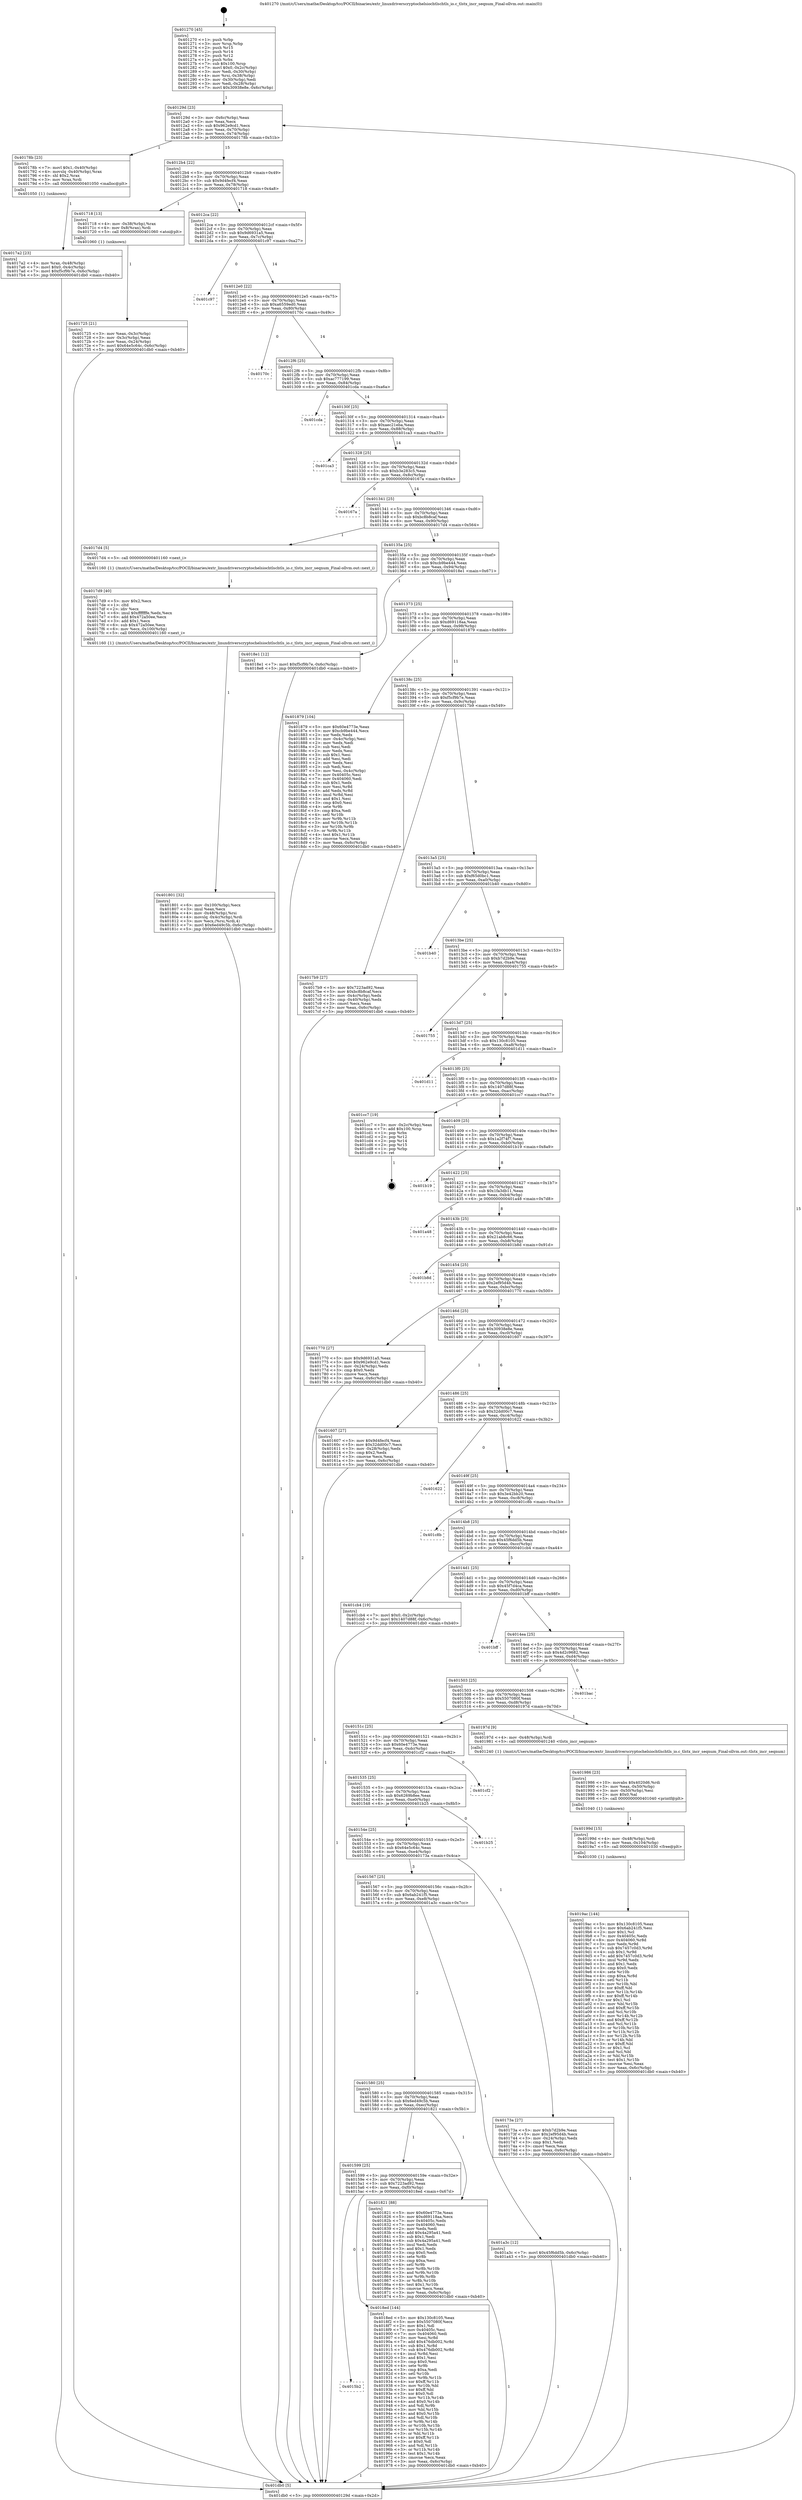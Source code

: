 digraph "0x401270" {
  label = "0x401270 (/mnt/c/Users/mathe/Desktop/tcc/POCII/binaries/extr_linuxdriverscryptochelsiochtlschtls_io.c_tlstx_incr_seqnum_Final-ollvm.out::main(0))"
  labelloc = "t"
  node[shape=record]

  Entry [label="",width=0.3,height=0.3,shape=circle,fillcolor=black,style=filled]
  "0x40129d" [label="{
     0x40129d [23]\l
     | [instrs]\l
     &nbsp;&nbsp;0x40129d \<+3\>: mov -0x6c(%rbp),%eax\l
     &nbsp;&nbsp;0x4012a0 \<+2\>: mov %eax,%ecx\l
     &nbsp;&nbsp;0x4012a2 \<+6\>: sub $0x962e9cd1,%ecx\l
     &nbsp;&nbsp;0x4012a8 \<+3\>: mov %eax,-0x70(%rbp)\l
     &nbsp;&nbsp;0x4012ab \<+3\>: mov %ecx,-0x74(%rbp)\l
     &nbsp;&nbsp;0x4012ae \<+6\>: je 000000000040178b \<main+0x51b\>\l
  }"]
  "0x40178b" [label="{
     0x40178b [23]\l
     | [instrs]\l
     &nbsp;&nbsp;0x40178b \<+7\>: movl $0x1,-0x40(%rbp)\l
     &nbsp;&nbsp;0x401792 \<+4\>: movslq -0x40(%rbp),%rax\l
     &nbsp;&nbsp;0x401796 \<+4\>: shl $0x2,%rax\l
     &nbsp;&nbsp;0x40179a \<+3\>: mov %rax,%rdi\l
     &nbsp;&nbsp;0x40179d \<+5\>: call 0000000000401050 \<malloc@plt\>\l
     | [calls]\l
     &nbsp;&nbsp;0x401050 \{1\} (unknown)\l
  }"]
  "0x4012b4" [label="{
     0x4012b4 [22]\l
     | [instrs]\l
     &nbsp;&nbsp;0x4012b4 \<+5\>: jmp 00000000004012b9 \<main+0x49\>\l
     &nbsp;&nbsp;0x4012b9 \<+3\>: mov -0x70(%rbp),%eax\l
     &nbsp;&nbsp;0x4012bc \<+5\>: sub $0x9d4fecf4,%eax\l
     &nbsp;&nbsp;0x4012c1 \<+3\>: mov %eax,-0x78(%rbp)\l
     &nbsp;&nbsp;0x4012c4 \<+6\>: je 0000000000401718 \<main+0x4a8\>\l
  }"]
  Exit [label="",width=0.3,height=0.3,shape=circle,fillcolor=black,style=filled,peripheries=2]
  "0x401718" [label="{
     0x401718 [13]\l
     | [instrs]\l
     &nbsp;&nbsp;0x401718 \<+4\>: mov -0x38(%rbp),%rax\l
     &nbsp;&nbsp;0x40171c \<+4\>: mov 0x8(%rax),%rdi\l
     &nbsp;&nbsp;0x401720 \<+5\>: call 0000000000401060 \<atoi@plt\>\l
     | [calls]\l
     &nbsp;&nbsp;0x401060 \{1\} (unknown)\l
  }"]
  "0x4012ca" [label="{
     0x4012ca [22]\l
     | [instrs]\l
     &nbsp;&nbsp;0x4012ca \<+5\>: jmp 00000000004012cf \<main+0x5f\>\l
     &nbsp;&nbsp;0x4012cf \<+3\>: mov -0x70(%rbp),%eax\l
     &nbsp;&nbsp;0x4012d2 \<+5\>: sub $0x9d6931a5,%eax\l
     &nbsp;&nbsp;0x4012d7 \<+3\>: mov %eax,-0x7c(%rbp)\l
     &nbsp;&nbsp;0x4012da \<+6\>: je 0000000000401c97 \<main+0xa27\>\l
  }"]
  "0x4019ac" [label="{
     0x4019ac [144]\l
     | [instrs]\l
     &nbsp;&nbsp;0x4019ac \<+5\>: mov $0x130c8105,%eax\l
     &nbsp;&nbsp;0x4019b1 \<+5\>: mov $0x6ab241f5,%esi\l
     &nbsp;&nbsp;0x4019b6 \<+2\>: mov $0x1,%cl\l
     &nbsp;&nbsp;0x4019b8 \<+7\>: mov 0x40405c,%edx\l
     &nbsp;&nbsp;0x4019bf \<+8\>: mov 0x404060,%r8d\l
     &nbsp;&nbsp;0x4019c7 \<+3\>: mov %edx,%r9d\l
     &nbsp;&nbsp;0x4019ca \<+7\>: sub $0x7457c0d3,%r9d\l
     &nbsp;&nbsp;0x4019d1 \<+4\>: sub $0x1,%r9d\l
     &nbsp;&nbsp;0x4019d5 \<+7\>: add $0x7457c0d3,%r9d\l
     &nbsp;&nbsp;0x4019dc \<+4\>: imul %r9d,%edx\l
     &nbsp;&nbsp;0x4019e0 \<+3\>: and $0x1,%edx\l
     &nbsp;&nbsp;0x4019e3 \<+3\>: cmp $0x0,%edx\l
     &nbsp;&nbsp;0x4019e6 \<+4\>: sete %r10b\l
     &nbsp;&nbsp;0x4019ea \<+4\>: cmp $0xa,%r8d\l
     &nbsp;&nbsp;0x4019ee \<+4\>: setl %r11b\l
     &nbsp;&nbsp;0x4019f2 \<+3\>: mov %r10b,%bl\l
     &nbsp;&nbsp;0x4019f5 \<+3\>: xor $0xff,%bl\l
     &nbsp;&nbsp;0x4019f8 \<+3\>: mov %r11b,%r14b\l
     &nbsp;&nbsp;0x4019fb \<+4\>: xor $0xff,%r14b\l
     &nbsp;&nbsp;0x4019ff \<+3\>: xor $0x1,%cl\l
     &nbsp;&nbsp;0x401a02 \<+3\>: mov %bl,%r15b\l
     &nbsp;&nbsp;0x401a05 \<+4\>: and $0xff,%r15b\l
     &nbsp;&nbsp;0x401a09 \<+3\>: and %cl,%r10b\l
     &nbsp;&nbsp;0x401a0c \<+3\>: mov %r14b,%r12b\l
     &nbsp;&nbsp;0x401a0f \<+4\>: and $0xff,%r12b\l
     &nbsp;&nbsp;0x401a13 \<+3\>: and %cl,%r11b\l
     &nbsp;&nbsp;0x401a16 \<+3\>: or %r10b,%r15b\l
     &nbsp;&nbsp;0x401a19 \<+3\>: or %r11b,%r12b\l
     &nbsp;&nbsp;0x401a1c \<+3\>: xor %r12b,%r15b\l
     &nbsp;&nbsp;0x401a1f \<+3\>: or %r14b,%bl\l
     &nbsp;&nbsp;0x401a22 \<+3\>: xor $0xff,%bl\l
     &nbsp;&nbsp;0x401a25 \<+3\>: or $0x1,%cl\l
     &nbsp;&nbsp;0x401a28 \<+2\>: and %cl,%bl\l
     &nbsp;&nbsp;0x401a2a \<+3\>: or %bl,%r15b\l
     &nbsp;&nbsp;0x401a2d \<+4\>: test $0x1,%r15b\l
     &nbsp;&nbsp;0x401a31 \<+3\>: cmovne %esi,%eax\l
     &nbsp;&nbsp;0x401a34 \<+3\>: mov %eax,-0x6c(%rbp)\l
     &nbsp;&nbsp;0x401a37 \<+5\>: jmp 0000000000401db0 \<main+0xb40\>\l
  }"]
  "0x401c97" [label="{
     0x401c97\l
  }", style=dashed]
  "0x4012e0" [label="{
     0x4012e0 [22]\l
     | [instrs]\l
     &nbsp;&nbsp;0x4012e0 \<+5\>: jmp 00000000004012e5 \<main+0x75\>\l
     &nbsp;&nbsp;0x4012e5 \<+3\>: mov -0x70(%rbp),%eax\l
     &nbsp;&nbsp;0x4012e8 \<+5\>: sub $0xa6559ed0,%eax\l
     &nbsp;&nbsp;0x4012ed \<+3\>: mov %eax,-0x80(%rbp)\l
     &nbsp;&nbsp;0x4012f0 \<+6\>: je 000000000040170c \<main+0x49c\>\l
  }"]
  "0x40199d" [label="{
     0x40199d [15]\l
     | [instrs]\l
     &nbsp;&nbsp;0x40199d \<+4\>: mov -0x48(%rbp),%rdi\l
     &nbsp;&nbsp;0x4019a1 \<+6\>: mov %eax,-0x104(%rbp)\l
     &nbsp;&nbsp;0x4019a7 \<+5\>: call 0000000000401030 \<free@plt\>\l
     | [calls]\l
     &nbsp;&nbsp;0x401030 \{1\} (unknown)\l
  }"]
  "0x40170c" [label="{
     0x40170c\l
  }", style=dashed]
  "0x4012f6" [label="{
     0x4012f6 [25]\l
     | [instrs]\l
     &nbsp;&nbsp;0x4012f6 \<+5\>: jmp 00000000004012fb \<main+0x8b\>\l
     &nbsp;&nbsp;0x4012fb \<+3\>: mov -0x70(%rbp),%eax\l
     &nbsp;&nbsp;0x4012fe \<+5\>: sub $0xac777199,%eax\l
     &nbsp;&nbsp;0x401303 \<+6\>: mov %eax,-0x84(%rbp)\l
     &nbsp;&nbsp;0x401309 \<+6\>: je 0000000000401cda \<main+0xa6a\>\l
  }"]
  "0x401986" [label="{
     0x401986 [23]\l
     | [instrs]\l
     &nbsp;&nbsp;0x401986 \<+10\>: movabs $0x4020d6,%rdi\l
     &nbsp;&nbsp;0x401990 \<+3\>: mov %eax,-0x50(%rbp)\l
     &nbsp;&nbsp;0x401993 \<+3\>: mov -0x50(%rbp),%esi\l
     &nbsp;&nbsp;0x401996 \<+2\>: mov $0x0,%al\l
     &nbsp;&nbsp;0x401998 \<+5\>: call 0000000000401040 \<printf@plt\>\l
     | [calls]\l
     &nbsp;&nbsp;0x401040 \{1\} (unknown)\l
  }"]
  "0x401cda" [label="{
     0x401cda\l
  }", style=dashed]
  "0x40130f" [label="{
     0x40130f [25]\l
     | [instrs]\l
     &nbsp;&nbsp;0x40130f \<+5\>: jmp 0000000000401314 \<main+0xa4\>\l
     &nbsp;&nbsp;0x401314 \<+3\>: mov -0x70(%rbp),%eax\l
     &nbsp;&nbsp;0x401317 \<+5\>: sub $0xaec21eba,%eax\l
     &nbsp;&nbsp;0x40131c \<+6\>: mov %eax,-0x88(%rbp)\l
     &nbsp;&nbsp;0x401322 \<+6\>: je 0000000000401ca3 \<main+0xa33\>\l
  }"]
  "0x4015b2" [label="{
     0x4015b2\l
  }", style=dashed]
  "0x401ca3" [label="{
     0x401ca3\l
  }", style=dashed]
  "0x401328" [label="{
     0x401328 [25]\l
     | [instrs]\l
     &nbsp;&nbsp;0x401328 \<+5\>: jmp 000000000040132d \<main+0xbd\>\l
     &nbsp;&nbsp;0x40132d \<+3\>: mov -0x70(%rbp),%eax\l
     &nbsp;&nbsp;0x401330 \<+5\>: sub $0xb3e283c5,%eax\l
     &nbsp;&nbsp;0x401335 \<+6\>: mov %eax,-0x8c(%rbp)\l
     &nbsp;&nbsp;0x40133b \<+6\>: je 000000000040167a \<main+0x40a\>\l
  }"]
  "0x4018ed" [label="{
     0x4018ed [144]\l
     | [instrs]\l
     &nbsp;&nbsp;0x4018ed \<+5\>: mov $0x130c8105,%eax\l
     &nbsp;&nbsp;0x4018f2 \<+5\>: mov $0x5507080f,%ecx\l
     &nbsp;&nbsp;0x4018f7 \<+2\>: mov $0x1,%dl\l
     &nbsp;&nbsp;0x4018f9 \<+7\>: mov 0x40405c,%esi\l
     &nbsp;&nbsp;0x401900 \<+7\>: mov 0x404060,%edi\l
     &nbsp;&nbsp;0x401907 \<+3\>: mov %esi,%r8d\l
     &nbsp;&nbsp;0x40190a \<+7\>: add $0x476db002,%r8d\l
     &nbsp;&nbsp;0x401911 \<+4\>: sub $0x1,%r8d\l
     &nbsp;&nbsp;0x401915 \<+7\>: sub $0x476db002,%r8d\l
     &nbsp;&nbsp;0x40191c \<+4\>: imul %r8d,%esi\l
     &nbsp;&nbsp;0x401920 \<+3\>: and $0x1,%esi\l
     &nbsp;&nbsp;0x401923 \<+3\>: cmp $0x0,%esi\l
     &nbsp;&nbsp;0x401926 \<+4\>: sete %r9b\l
     &nbsp;&nbsp;0x40192a \<+3\>: cmp $0xa,%edi\l
     &nbsp;&nbsp;0x40192d \<+4\>: setl %r10b\l
     &nbsp;&nbsp;0x401931 \<+3\>: mov %r9b,%r11b\l
     &nbsp;&nbsp;0x401934 \<+4\>: xor $0xff,%r11b\l
     &nbsp;&nbsp;0x401938 \<+3\>: mov %r10b,%bl\l
     &nbsp;&nbsp;0x40193b \<+3\>: xor $0xff,%bl\l
     &nbsp;&nbsp;0x40193e \<+3\>: xor $0x0,%dl\l
     &nbsp;&nbsp;0x401941 \<+3\>: mov %r11b,%r14b\l
     &nbsp;&nbsp;0x401944 \<+4\>: and $0x0,%r14b\l
     &nbsp;&nbsp;0x401948 \<+3\>: and %dl,%r9b\l
     &nbsp;&nbsp;0x40194b \<+3\>: mov %bl,%r15b\l
     &nbsp;&nbsp;0x40194e \<+4\>: and $0x0,%r15b\l
     &nbsp;&nbsp;0x401952 \<+3\>: and %dl,%r10b\l
     &nbsp;&nbsp;0x401955 \<+3\>: or %r9b,%r14b\l
     &nbsp;&nbsp;0x401958 \<+3\>: or %r10b,%r15b\l
     &nbsp;&nbsp;0x40195b \<+3\>: xor %r15b,%r14b\l
     &nbsp;&nbsp;0x40195e \<+3\>: or %bl,%r11b\l
     &nbsp;&nbsp;0x401961 \<+4\>: xor $0xff,%r11b\l
     &nbsp;&nbsp;0x401965 \<+3\>: or $0x0,%dl\l
     &nbsp;&nbsp;0x401968 \<+3\>: and %dl,%r11b\l
     &nbsp;&nbsp;0x40196b \<+3\>: or %r11b,%r14b\l
     &nbsp;&nbsp;0x40196e \<+4\>: test $0x1,%r14b\l
     &nbsp;&nbsp;0x401972 \<+3\>: cmovne %ecx,%eax\l
     &nbsp;&nbsp;0x401975 \<+3\>: mov %eax,-0x6c(%rbp)\l
     &nbsp;&nbsp;0x401978 \<+5\>: jmp 0000000000401db0 \<main+0xb40\>\l
  }"]
  "0x40167a" [label="{
     0x40167a\l
  }", style=dashed]
  "0x401341" [label="{
     0x401341 [25]\l
     | [instrs]\l
     &nbsp;&nbsp;0x401341 \<+5\>: jmp 0000000000401346 \<main+0xd6\>\l
     &nbsp;&nbsp;0x401346 \<+3\>: mov -0x70(%rbp),%eax\l
     &nbsp;&nbsp;0x401349 \<+5\>: sub $0xbc8b8caf,%eax\l
     &nbsp;&nbsp;0x40134e \<+6\>: mov %eax,-0x90(%rbp)\l
     &nbsp;&nbsp;0x401354 \<+6\>: je 00000000004017d4 \<main+0x564\>\l
  }"]
  "0x401599" [label="{
     0x401599 [25]\l
     | [instrs]\l
     &nbsp;&nbsp;0x401599 \<+5\>: jmp 000000000040159e \<main+0x32e\>\l
     &nbsp;&nbsp;0x40159e \<+3\>: mov -0x70(%rbp),%eax\l
     &nbsp;&nbsp;0x4015a1 \<+5\>: sub $0x7223ad92,%eax\l
     &nbsp;&nbsp;0x4015a6 \<+6\>: mov %eax,-0xf0(%rbp)\l
     &nbsp;&nbsp;0x4015ac \<+6\>: je 00000000004018ed \<main+0x67d\>\l
  }"]
  "0x4017d4" [label="{
     0x4017d4 [5]\l
     | [instrs]\l
     &nbsp;&nbsp;0x4017d4 \<+5\>: call 0000000000401160 \<next_i\>\l
     | [calls]\l
     &nbsp;&nbsp;0x401160 \{1\} (/mnt/c/Users/mathe/Desktop/tcc/POCII/binaries/extr_linuxdriverscryptochelsiochtlschtls_io.c_tlstx_incr_seqnum_Final-ollvm.out::next_i)\l
  }"]
  "0x40135a" [label="{
     0x40135a [25]\l
     | [instrs]\l
     &nbsp;&nbsp;0x40135a \<+5\>: jmp 000000000040135f \<main+0xef\>\l
     &nbsp;&nbsp;0x40135f \<+3\>: mov -0x70(%rbp),%eax\l
     &nbsp;&nbsp;0x401362 \<+5\>: sub $0xcb9be444,%eax\l
     &nbsp;&nbsp;0x401367 \<+6\>: mov %eax,-0x94(%rbp)\l
     &nbsp;&nbsp;0x40136d \<+6\>: je 00000000004018e1 \<main+0x671\>\l
  }"]
  "0x401821" [label="{
     0x401821 [88]\l
     | [instrs]\l
     &nbsp;&nbsp;0x401821 \<+5\>: mov $0x60e4773e,%eax\l
     &nbsp;&nbsp;0x401826 \<+5\>: mov $0xd69118aa,%ecx\l
     &nbsp;&nbsp;0x40182b \<+7\>: mov 0x40405c,%edx\l
     &nbsp;&nbsp;0x401832 \<+7\>: mov 0x404060,%esi\l
     &nbsp;&nbsp;0x401839 \<+2\>: mov %edx,%edi\l
     &nbsp;&nbsp;0x40183b \<+6\>: add $0x4a295a41,%edi\l
     &nbsp;&nbsp;0x401841 \<+3\>: sub $0x1,%edi\l
     &nbsp;&nbsp;0x401844 \<+6\>: sub $0x4a295a41,%edi\l
     &nbsp;&nbsp;0x40184a \<+3\>: imul %edi,%edx\l
     &nbsp;&nbsp;0x40184d \<+3\>: and $0x1,%edx\l
     &nbsp;&nbsp;0x401850 \<+3\>: cmp $0x0,%edx\l
     &nbsp;&nbsp;0x401853 \<+4\>: sete %r8b\l
     &nbsp;&nbsp;0x401857 \<+3\>: cmp $0xa,%esi\l
     &nbsp;&nbsp;0x40185a \<+4\>: setl %r9b\l
     &nbsp;&nbsp;0x40185e \<+3\>: mov %r8b,%r10b\l
     &nbsp;&nbsp;0x401861 \<+3\>: and %r9b,%r10b\l
     &nbsp;&nbsp;0x401864 \<+3\>: xor %r9b,%r8b\l
     &nbsp;&nbsp;0x401867 \<+3\>: or %r8b,%r10b\l
     &nbsp;&nbsp;0x40186a \<+4\>: test $0x1,%r10b\l
     &nbsp;&nbsp;0x40186e \<+3\>: cmovne %ecx,%eax\l
     &nbsp;&nbsp;0x401871 \<+3\>: mov %eax,-0x6c(%rbp)\l
     &nbsp;&nbsp;0x401874 \<+5\>: jmp 0000000000401db0 \<main+0xb40\>\l
  }"]
  "0x4018e1" [label="{
     0x4018e1 [12]\l
     | [instrs]\l
     &nbsp;&nbsp;0x4018e1 \<+7\>: movl $0xf5cf9b7e,-0x6c(%rbp)\l
     &nbsp;&nbsp;0x4018e8 \<+5\>: jmp 0000000000401db0 \<main+0xb40\>\l
  }"]
  "0x401373" [label="{
     0x401373 [25]\l
     | [instrs]\l
     &nbsp;&nbsp;0x401373 \<+5\>: jmp 0000000000401378 \<main+0x108\>\l
     &nbsp;&nbsp;0x401378 \<+3\>: mov -0x70(%rbp),%eax\l
     &nbsp;&nbsp;0x40137b \<+5\>: sub $0xd69118aa,%eax\l
     &nbsp;&nbsp;0x401380 \<+6\>: mov %eax,-0x98(%rbp)\l
     &nbsp;&nbsp;0x401386 \<+6\>: je 0000000000401879 \<main+0x609\>\l
  }"]
  "0x401580" [label="{
     0x401580 [25]\l
     | [instrs]\l
     &nbsp;&nbsp;0x401580 \<+5\>: jmp 0000000000401585 \<main+0x315\>\l
     &nbsp;&nbsp;0x401585 \<+3\>: mov -0x70(%rbp),%eax\l
     &nbsp;&nbsp;0x401588 \<+5\>: sub $0x6ed49c5b,%eax\l
     &nbsp;&nbsp;0x40158d \<+6\>: mov %eax,-0xec(%rbp)\l
     &nbsp;&nbsp;0x401593 \<+6\>: je 0000000000401821 \<main+0x5b1\>\l
  }"]
  "0x401879" [label="{
     0x401879 [104]\l
     | [instrs]\l
     &nbsp;&nbsp;0x401879 \<+5\>: mov $0x60e4773e,%eax\l
     &nbsp;&nbsp;0x40187e \<+5\>: mov $0xcb9be444,%ecx\l
     &nbsp;&nbsp;0x401883 \<+2\>: xor %edx,%edx\l
     &nbsp;&nbsp;0x401885 \<+3\>: mov -0x4c(%rbp),%esi\l
     &nbsp;&nbsp;0x401888 \<+2\>: mov %edx,%edi\l
     &nbsp;&nbsp;0x40188a \<+2\>: sub %esi,%edi\l
     &nbsp;&nbsp;0x40188c \<+2\>: mov %edx,%esi\l
     &nbsp;&nbsp;0x40188e \<+3\>: sub $0x1,%esi\l
     &nbsp;&nbsp;0x401891 \<+2\>: add %esi,%edi\l
     &nbsp;&nbsp;0x401893 \<+2\>: mov %edx,%esi\l
     &nbsp;&nbsp;0x401895 \<+2\>: sub %edi,%esi\l
     &nbsp;&nbsp;0x401897 \<+3\>: mov %esi,-0x4c(%rbp)\l
     &nbsp;&nbsp;0x40189a \<+7\>: mov 0x40405c,%esi\l
     &nbsp;&nbsp;0x4018a1 \<+7\>: mov 0x404060,%edi\l
     &nbsp;&nbsp;0x4018a8 \<+3\>: sub $0x1,%edx\l
     &nbsp;&nbsp;0x4018ab \<+3\>: mov %esi,%r8d\l
     &nbsp;&nbsp;0x4018ae \<+3\>: add %edx,%r8d\l
     &nbsp;&nbsp;0x4018b1 \<+4\>: imul %r8d,%esi\l
     &nbsp;&nbsp;0x4018b5 \<+3\>: and $0x1,%esi\l
     &nbsp;&nbsp;0x4018b8 \<+3\>: cmp $0x0,%esi\l
     &nbsp;&nbsp;0x4018bb \<+4\>: sete %r9b\l
     &nbsp;&nbsp;0x4018bf \<+3\>: cmp $0xa,%edi\l
     &nbsp;&nbsp;0x4018c2 \<+4\>: setl %r10b\l
     &nbsp;&nbsp;0x4018c6 \<+3\>: mov %r9b,%r11b\l
     &nbsp;&nbsp;0x4018c9 \<+3\>: and %r10b,%r11b\l
     &nbsp;&nbsp;0x4018cc \<+3\>: xor %r10b,%r9b\l
     &nbsp;&nbsp;0x4018cf \<+3\>: or %r9b,%r11b\l
     &nbsp;&nbsp;0x4018d2 \<+4\>: test $0x1,%r11b\l
     &nbsp;&nbsp;0x4018d6 \<+3\>: cmovne %ecx,%eax\l
     &nbsp;&nbsp;0x4018d9 \<+3\>: mov %eax,-0x6c(%rbp)\l
     &nbsp;&nbsp;0x4018dc \<+5\>: jmp 0000000000401db0 \<main+0xb40\>\l
  }"]
  "0x40138c" [label="{
     0x40138c [25]\l
     | [instrs]\l
     &nbsp;&nbsp;0x40138c \<+5\>: jmp 0000000000401391 \<main+0x121\>\l
     &nbsp;&nbsp;0x401391 \<+3\>: mov -0x70(%rbp),%eax\l
     &nbsp;&nbsp;0x401394 \<+5\>: sub $0xf5cf9b7e,%eax\l
     &nbsp;&nbsp;0x401399 \<+6\>: mov %eax,-0x9c(%rbp)\l
     &nbsp;&nbsp;0x40139f \<+6\>: je 00000000004017b9 \<main+0x549\>\l
  }"]
  "0x401a3c" [label="{
     0x401a3c [12]\l
     | [instrs]\l
     &nbsp;&nbsp;0x401a3c \<+7\>: movl $0x45f6dd5b,-0x6c(%rbp)\l
     &nbsp;&nbsp;0x401a43 \<+5\>: jmp 0000000000401db0 \<main+0xb40\>\l
  }"]
  "0x4017b9" [label="{
     0x4017b9 [27]\l
     | [instrs]\l
     &nbsp;&nbsp;0x4017b9 \<+5\>: mov $0x7223ad92,%eax\l
     &nbsp;&nbsp;0x4017be \<+5\>: mov $0xbc8b8caf,%ecx\l
     &nbsp;&nbsp;0x4017c3 \<+3\>: mov -0x4c(%rbp),%edx\l
     &nbsp;&nbsp;0x4017c6 \<+3\>: cmp -0x40(%rbp),%edx\l
     &nbsp;&nbsp;0x4017c9 \<+3\>: cmovl %ecx,%eax\l
     &nbsp;&nbsp;0x4017cc \<+3\>: mov %eax,-0x6c(%rbp)\l
     &nbsp;&nbsp;0x4017cf \<+5\>: jmp 0000000000401db0 \<main+0xb40\>\l
  }"]
  "0x4013a5" [label="{
     0x4013a5 [25]\l
     | [instrs]\l
     &nbsp;&nbsp;0x4013a5 \<+5\>: jmp 00000000004013aa \<main+0x13a\>\l
     &nbsp;&nbsp;0x4013aa \<+3\>: mov -0x70(%rbp),%eax\l
     &nbsp;&nbsp;0x4013ad \<+5\>: sub $0xf65d0bc1,%eax\l
     &nbsp;&nbsp;0x4013b2 \<+6\>: mov %eax,-0xa0(%rbp)\l
     &nbsp;&nbsp;0x4013b8 \<+6\>: je 0000000000401b40 \<main+0x8d0\>\l
  }"]
  "0x401801" [label="{
     0x401801 [32]\l
     | [instrs]\l
     &nbsp;&nbsp;0x401801 \<+6\>: mov -0x100(%rbp),%ecx\l
     &nbsp;&nbsp;0x401807 \<+3\>: imul %eax,%ecx\l
     &nbsp;&nbsp;0x40180a \<+4\>: mov -0x48(%rbp),%rsi\l
     &nbsp;&nbsp;0x40180e \<+4\>: movslq -0x4c(%rbp),%rdi\l
     &nbsp;&nbsp;0x401812 \<+3\>: mov %ecx,(%rsi,%rdi,4)\l
     &nbsp;&nbsp;0x401815 \<+7\>: movl $0x6ed49c5b,-0x6c(%rbp)\l
     &nbsp;&nbsp;0x40181c \<+5\>: jmp 0000000000401db0 \<main+0xb40\>\l
  }"]
  "0x401b40" [label="{
     0x401b40\l
  }", style=dashed]
  "0x4013be" [label="{
     0x4013be [25]\l
     | [instrs]\l
     &nbsp;&nbsp;0x4013be \<+5\>: jmp 00000000004013c3 \<main+0x153\>\l
     &nbsp;&nbsp;0x4013c3 \<+3\>: mov -0x70(%rbp),%eax\l
     &nbsp;&nbsp;0x4013c6 \<+5\>: sub $0xb7d2b9e,%eax\l
     &nbsp;&nbsp;0x4013cb \<+6\>: mov %eax,-0xa4(%rbp)\l
     &nbsp;&nbsp;0x4013d1 \<+6\>: je 0000000000401755 \<main+0x4e5\>\l
  }"]
  "0x4017d9" [label="{
     0x4017d9 [40]\l
     | [instrs]\l
     &nbsp;&nbsp;0x4017d9 \<+5\>: mov $0x2,%ecx\l
     &nbsp;&nbsp;0x4017de \<+1\>: cltd\l
     &nbsp;&nbsp;0x4017df \<+2\>: idiv %ecx\l
     &nbsp;&nbsp;0x4017e1 \<+6\>: imul $0xfffffffe,%edx,%ecx\l
     &nbsp;&nbsp;0x4017e7 \<+6\>: add $0x472a50ee,%ecx\l
     &nbsp;&nbsp;0x4017ed \<+3\>: add $0x1,%ecx\l
     &nbsp;&nbsp;0x4017f0 \<+6\>: sub $0x472a50ee,%ecx\l
     &nbsp;&nbsp;0x4017f6 \<+6\>: mov %ecx,-0x100(%rbp)\l
     &nbsp;&nbsp;0x4017fc \<+5\>: call 0000000000401160 \<next_i\>\l
     | [calls]\l
     &nbsp;&nbsp;0x401160 \{1\} (/mnt/c/Users/mathe/Desktop/tcc/POCII/binaries/extr_linuxdriverscryptochelsiochtlschtls_io.c_tlstx_incr_seqnum_Final-ollvm.out::next_i)\l
  }"]
  "0x401755" [label="{
     0x401755\l
  }", style=dashed]
  "0x4013d7" [label="{
     0x4013d7 [25]\l
     | [instrs]\l
     &nbsp;&nbsp;0x4013d7 \<+5\>: jmp 00000000004013dc \<main+0x16c\>\l
     &nbsp;&nbsp;0x4013dc \<+3\>: mov -0x70(%rbp),%eax\l
     &nbsp;&nbsp;0x4013df \<+5\>: sub $0x130c8105,%eax\l
     &nbsp;&nbsp;0x4013e4 \<+6\>: mov %eax,-0xa8(%rbp)\l
     &nbsp;&nbsp;0x4013ea \<+6\>: je 0000000000401d11 \<main+0xaa1\>\l
  }"]
  "0x4017a2" [label="{
     0x4017a2 [23]\l
     | [instrs]\l
     &nbsp;&nbsp;0x4017a2 \<+4\>: mov %rax,-0x48(%rbp)\l
     &nbsp;&nbsp;0x4017a6 \<+7\>: movl $0x0,-0x4c(%rbp)\l
     &nbsp;&nbsp;0x4017ad \<+7\>: movl $0xf5cf9b7e,-0x6c(%rbp)\l
     &nbsp;&nbsp;0x4017b4 \<+5\>: jmp 0000000000401db0 \<main+0xb40\>\l
  }"]
  "0x401d11" [label="{
     0x401d11\l
  }", style=dashed]
  "0x4013f0" [label="{
     0x4013f0 [25]\l
     | [instrs]\l
     &nbsp;&nbsp;0x4013f0 \<+5\>: jmp 00000000004013f5 \<main+0x185\>\l
     &nbsp;&nbsp;0x4013f5 \<+3\>: mov -0x70(%rbp),%eax\l
     &nbsp;&nbsp;0x4013f8 \<+5\>: sub $0x1407d88f,%eax\l
     &nbsp;&nbsp;0x4013fd \<+6\>: mov %eax,-0xac(%rbp)\l
     &nbsp;&nbsp;0x401403 \<+6\>: je 0000000000401cc7 \<main+0xa57\>\l
  }"]
  "0x401567" [label="{
     0x401567 [25]\l
     | [instrs]\l
     &nbsp;&nbsp;0x401567 \<+5\>: jmp 000000000040156c \<main+0x2fc\>\l
     &nbsp;&nbsp;0x40156c \<+3\>: mov -0x70(%rbp),%eax\l
     &nbsp;&nbsp;0x40156f \<+5\>: sub $0x6ab241f5,%eax\l
     &nbsp;&nbsp;0x401574 \<+6\>: mov %eax,-0xe8(%rbp)\l
     &nbsp;&nbsp;0x40157a \<+6\>: je 0000000000401a3c \<main+0x7cc\>\l
  }"]
  "0x401cc7" [label="{
     0x401cc7 [19]\l
     | [instrs]\l
     &nbsp;&nbsp;0x401cc7 \<+3\>: mov -0x2c(%rbp),%eax\l
     &nbsp;&nbsp;0x401cca \<+7\>: add $0x100,%rsp\l
     &nbsp;&nbsp;0x401cd1 \<+1\>: pop %rbx\l
     &nbsp;&nbsp;0x401cd2 \<+2\>: pop %r12\l
     &nbsp;&nbsp;0x401cd4 \<+2\>: pop %r14\l
     &nbsp;&nbsp;0x401cd6 \<+2\>: pop %r15\l
     &nbsp;&nbsp;0x401cd8 \<+1\>: pop %rbp\l
     &nbsp;&nbsp;0x401cd9 \<+1\>: ret\l
  }"]
  "0x401409" [label="{
     0x401409 [25]\l
     | [instrs]\l
     &nbsp;&nbsp;0x401409 \<+5\>: jmp 000000000040140e \<main+0x19e\>\l
     &nbsp;&nbsp;0x40140e \<+3\>: mov -0x70(%rbp),%eax\l
     &nbsp;&nbsp;0x401411 \<+5\>: sub $0x1a2f74f7,%eax\l
     &nbsp;&nbsp;0x401416 \<+6\>: mov %eax,-0xb0(%rbp)\l
     &nbsp;&nbsp;0x40141c \<+6\>: je 0000000000401b19 \<main+0x8a9\>\l
  }"]
  "0x40173a" [label="{
     0x40173a [27]\l
     | [instrs]\l
     &nbsp;&nbsp;0x40173a \<+5\>: mov $0xb7d2b9e,%eax\l
     &nbsp;&nbsp;0x40173f \<+5\>: mov $0x2ef95d4b,%ecx\l
     &nbsp;&nbsp;0x401744 \<+3\>: mov -0x24(%rbp),%edx\l
     &nbsp;&nbsp;0x401747 \<+3\>: cmp $0x1,%edx\l
     &nbsp;&nbsp;0x40174a \<+3\>: cmovl %ecx,%eax\l
     &nbsp;&nbsp;0x40174d \<+3\>: mov %eax,-0x6c(%rbp)\l
     &nbsp;&nbsp;0x401750 \<+5\>: jmp 0000000000401db0 \<main+0xb40\>\l
  }"]
  "0x401b19" [label="{
     0x401b19\l
  }", style=dashed]
  "0x401422" [label="{
     0x401422 [25]\l
     | [instrs]\l
     &nbsp;&nbsp;0x401422 \<+5\>: jmp 0000000000401427 \<main+0x1b7\>\l
     &nbsp;&nbsp;0x401427 \<+3\>: mov -0x70(%rbp),%eax\l
     &nbsp;&nbsp;0x40142a \<+5\>: sub $0x1fa3db11,%eax\l
     &nbsp;&nbsp;0x40142f \<+6\>: mov %eax,-0xb4(%rbp)\l
     &nbsp;&nbsp;0x401435 \<+6\>: je 0000000000401a48 \<main+0x7d8\>\l
  }"]
  "0x40154e" [label="{
     0x40154e [25]\l
     | [instrs]\l
     &nbsp;&nbsp;0x40154e \<+5\>: jmp 0000000000401553 \<main+0x2e3\>\l
     &nbsp;&nbsp;0x401553 \<+3\>: mov -0x70(%rbp),%eax\l
     &nbsp;&nbsp;0x401556 \<+5\>: sub $0x64e5c64c,%eax\l
     &nbsp;&nbsp;0x40155b \<+6\>: mov %eax,-0xe4(%rbp)\l
     &nbsp;&nbsp;0x401561 \<+6\>: je 000000000040173a \<main+0x4ca\>\l
  }"]
  "0x401a48" [label="{
     0x401a48\l
  }", style=dashed]
  "0x40143b" [label="{
     0x40143b [25]\l
     | [instrs]\l
     &nbsp;&nbsp;0x40143b \<+5\>: jmp 0000000000401440 \<main+0x1d0\>\l
     &nbsp;&nbsp;0x401440 \<+3\>: mov -0x70(%rbp),%eax\l
     &nbsp;&nbsp;0x401443 \<+5\>: sub $0x21ab8c66,%eax\l
     &nbsp;&nbsp;0x401448 \<+6\>: mov %eax,-0xb8(%rbp)\l
     &nbsp;&nbsp;0x40144e \<+6\>: je 0000000000401b8d \<main+0x91d\>\l
  }"]
  "0x401b25" [label="{
     0x401b25\l
  }", style=dashed]
  "0x401b8d" [label="{
     0x401b8d\l
  }", style=dashed]
  "0x401454" [label="{
     0x401454 [25]\l
     | [instrs]\l
     &nbsp;&nbsp;0x401454 \<+5\>: jmp 0000000000401459 \<main+0x1e9\>\l
     &nbsp;&nbsp;0x401459 \<+3\>: mov -0x70(%rbp),%eax\l
     &nbsp;&nbsp;0x40145c \<+5\>: sub $0x2ef95d4b,%eax\l
     &nbsp;&nbsp;0x401461 \<+6\>: mov %eax,-0xbc(%rbp)\l
     &nbsp;&nbsp;0x401467 \<+6\>: je 0000000000401770 \<main+0x500\>\l
  }"]
  "0x401535" [label="{
     0x401535 [25]\l
     | [instrs]\l
     &nbsp;&nbsp;0x401535 \<+5\>: jmp 000000000040153a \<main+0x2ca\>\l
     &nbsp;&nbsp;0x40153a \<+3\>: mov -0x70(%rbp),%eax\l
     &nbsp;&nbsp;0x40153d \<+5\>: sub $0x6269b8ee,%eax\l
     &nbsp;&nbsp;0x401542 \<+6\>: mov %eax,-0xe0(%rbp)\l
     &nbsp;&nbsp;0x401548 \<+6\>: je 0000000000401b25 \<main+0x8b5\>\l
  }"]
  "0x401770" [label="{
     0x401770 [27]\l
     | [instrs]\l
     &nbsp;&nbsp;0x401770 \<+5\>: mov $0x9d6931a5,%eax\l
     &nbsp;&nbsp;0x401775 \<+5\>: mov $0x962e9cd1,%ecx\l
     &nbsp;&nbsp;0x40177a \<+3\>: mov -0x24(%rbp),%edx\l
     &nbsp;&nbsp;0x40177d \<+3\>: cmp $0x0,%edx\l
     &nbsp;&nbsp;0x401780 \<+3\>: cmove %ecx,%eax\l
     &nbsp;&nbsp;0x401783 \<+3\>: mov %eax,-0x6c(%rbp)\l
     &nbsp;&nbsp;0x401786 \<+5\>: jmp 0000000000401db0 \<main+0xb40\>\l
  }"]
  "0x40146d" [label="{
     0x40146d [25]\l
     | [instrs]\l
     &nbsp;&nbsp;0x40146d \<+5\>: jmp 0000000000401472 \<main+0x202\>\l
     &nbsp;&nbsp;0x401472 \<+3\>: mov -0x70(%rbp),%eax\l
     &nbsp;&nbsp;0x401475 \<+5\>: sub $0x30938e8e,%eax\l
     &nbsp;&nbsp;0x40147a \<+6\>: mov %eax,-0xc0(%rbp)\l
     &nbsp;&nbsp;0x401480 \<+6\>: je 0000000000401607 \<main+0x397\>\l
  }"]
  "0x401cf2" [label="{
     0x401cf2\l
  }", style=dashed]
  "0x401607" [label="{
     0x401607 [27]\l
     | [instrs]\l
     &nbsp;&nbsp;0x401607 \<+5\>: mov $0x9d4fecf4,%eax\l
     &nbsp;&nbsp;0x40160c \<+5\>: mov $0x32dd00c7,%ecx\l
     &nbsp;&nbsp;0x401611 \<+3\>: mov -0x28(%rbp),%edx\l
     &nbsp;&nbsp;0x401614 \<+3\>: cmp $0x2,%edx\l
     &nbsp;&nbsp;0x401617 \<+3\>: cmovne %ecx,%eax\l
     &nbsp;&nbsp;0x40161a \<+3\>: mov %eax,-0x6c(%rbp)\l
     &nbsp;&nbsp;0x40161d \<+5\>: jmp 0000000000401db0 \<main+0xb40\>\l
  }"]
  "0x401486" [label="{
     0x401486 [25]\l
     | [instrs]\l
     &nbsp;&nbsp;0x401486 \<+5\>: jmp 000000000040148b \<main+0x21b\>\l
     &nbsp;&nbsp;0x40148b \<+3\>: mov -0x70(%rbp),%eax\l
     &nbsp;&nbsp;0x40148e \<+5\>: sub $0x32dd00c7,%eax\l
     &nbsp;&nbsp;0x401493 \<+6\>: mov %eax,-0xc4(%rbp)\l
     &nbsp;&nbsp;0x401499 \<+6\>: je 0000000000401622 \<main+0x3b2\>\l
  }"]
  "0x401db0" [label="{
     0x401db0 [5]\l
     | [instrs]\l
     &nbsp;&nbsp;0x401db0 \<+5\>: jmp 000000000040129d \<main+0x2d\>\l
  }"]
  "0x401270" [label="{
     0x401270 [45]\l
     | [instrs]\l
     &nbsp;&nbsp;0x401270 \<+1\>: push %rbp\l
     &nbsp;&nbsp;0x401271 \<+3\>: mov %rsp,%rbp\l
     &nbsp;&nbsp;0x401274 \<+2\>: push %r15\l
     &nbsp;&nbsp;0x401276 \<+2\>: push %r14\l
     &nbsp;&nbsp;0x401278 \<+2\>: push %r12\l
     &nbsp;&nbsp;0x40127a \<+1\>: push %rbx\l
     &nbsp;&nbsp;0x40127b \<+7\>: sub $0x100,%rsp\l
     &nbsp;&nbsp;0x401282 \<+7\>: movl $0x0,-0x2c(%rbp)\l
     &nbsp;&nbsp;0x401289 \<+3\>: mov %edi,-0x30(%rbp)\l
     &nbsp;&nbsp;0x40128c \<+4\>: mov %rsi,-0x38(%rbp)\l
     &nbsp;&nbsp;0x401290 \<+3\>: mov -0x30(%rbp),%edi\l
     &nbsp;&nbsp;0x401293 \<+3\>: mov %edi,-0x28(%rbp)\l
     &nbsp;&nbsp;0x401296 \<+7\>: movl $0x30938e8e,-0x6c(%rbp)\l
  }"]
  "0x401725" [label="{
     0x401725 [21]\l
     | [instrs]\l
     &nbsp;&nbsp;0x401725 \<+3\>: mov %eax,-0x3c(%rbp)\l
     &nbsp;&nbsp;0x401728 \<+3\>: mov -0x3c(%rbp),%eax\l
     &nbsp;&nbsp;0x40172b \<+3\>: mov %eax,-0x24(%rbp)\l
     &nbsp;&nbsp;0x40172e \<+7\>: movl $0x64e5c64c,-0x6c(%rbp)\l
     &nbsp;&nbsp;0x401735 \<+5\>: jmp 0000000000401db0 \<main+0xb40\>\l
  }"]
  "0x40151c" [label="{
     0x40151c [25]\l
     | [instrs]\l
     &nbsp;&nbsp;0x40151c \<+5\>: jmp 0000000000401521 \<main+0x2b1\>\l
     &nbsp;&nbsp;0x401521 \<+3\>: mov -0x70(%rbp),%eax\l
     &nbsp;&nbsp;0x401524 \<+5\>: sub $0x60e4773e,%eax\l
     &nbsp;&nbsp;0x401529 \<+6\>: mov %eax,-0xdc(%rbp)\l
     &nbsp;&nbsp;0x40152f \<+6\>: je 0000000000401cf2 \<main+0xa82\>\l
  }"]
  "0x401622" [label="{
     0x401622\l
  }", style=dashed]
  "0x40149f" [label="{
     0x40149f [25]\l
     | [instrs]\l
     &nbsp;&nbsp;0x40149f \<+5\>: jmp 00000000004014a4 \<main+0x234\>\l
     &nbsp;&nbsp;0x4014a4 \<+3\>: mov -0x70(%rbp),%eax\l
     &nbsp;&nbsp;0x4014a7 \<+5\>: sub $0x3e42bb20,%eax\l
     &nbsp;&nbsp;0x4014ac \<+6\>: mov %eax,-0xc8(%rbp)\l
     &nbsp;&nbsp;0x4014b2 \<+6\>: je 0000000000401c8b \<main+0xa1b\>\l
  }"]
  "0x40197d" [label="{
     0x40197d [9]\l
     | [instrs]\l
     &nbsp;&nbsp;0x40197d \<+4\>: mov -0x48(%rbp),%rdi\l
     &nbsp;&nbsp;0x401981 \<+5\>: call 0000000000401240 \<tlstx_incr_seqnum\>\l
     | [calls]\l
     &nbsp;&nbsp;0x401240 \{1\} (/mnt/c/Users/mathe/Desktop/tcc/POCII/binaries/extr_linuxdriverscryptochelsiochtlschtls_io.c_tlstx_incr_seqnum_Final-ollvm.out::tlstx_incr_seqnum)\l
  }"]
  "0x401c8b" [label="{
     0x401c8b\l
  }", style=dashed]
  "0x4014b8" [label="{
     0x4014b8 [25]\l
     | [instrs]\l
     &nbsp;&nbsp;0x4014b8 \<+5\>: jmp 00000000004014bd \<main+0x24d\>\l
     &nbsp;&nbsp;0x4014bd \<+3\>: mov -0x70(%rbp),%eax\l
     &nbsp;&nbsp;0x4014c0 \<+5\>: sub $0x45f6dd5b,%eax\l
     &nbsp;&nbsp;0x4014c5 \<+6\>: mov %eax,-0xcc(%rbp)\l
     &nbsp;&nbsp;0x4014cb \<+6\>: je 0000000000401cb4 \<main+0xa44\>\l
  }"]
  "0x401503" [label="{
     0x401503 [25]\l
     | [instrs]\l
     &nbsp;&nbsp;0x401503 \<+5\>: jmp 0000000000401508 \<main+0x298\>\l
     &nbsp;&nbsp;0x401508 \<+3\>: mov -0x70(%rbp),%eax\l
     &nbsp;&nbsp;0x40150b \<+5\>: sub $0x5507080f,%eax\l
     &nbsp;&nbsp;0x401510 \<+6\>: mov %eax,-0xd8(%rbp)\l
     &nbsp;&nbsp;0x401516 \<+6\>: je 000000000040197d \<main+0x70d\>\l
  }"]
  "0x401cb4" [label="{
     0x401cb4 [19]\l
     | [instrs]\l
     &nbsp;&nbsp;0x401cb4 \<+7\>: movl $0x0,-0x2c(%rbp)\l
     &nbsp;&nbsp;0x401cbb \<+7\>: movl $0x1407d88f,-0x6c(%rbp)\l
     &nbsp;&nbsp;0x401cc2 \<+5\>: jmp 0000000000401db0 \<main+0xb40\>\l
  }"]
  "0x4014d1" [label="{
     0x4014d1 [25]\l
     | [instrs]\l
     &nbsp;&nbsp;0x4014d1 \<+5\>: jmp 00000000004014d6 \<main+0x266\>\l
     &nbsp;&nbsp;0x4014d6 \<+3\>: mov -0x70(%rbp),%eax\l
     &nbsp;&nbsp;0x4014d9 \<+5\>: sub $0x45f7d4ca,%eax\l
     &nbsp;&nbsp;0x4014de \<+6\>: mov %eax,-0xd0(%rbp)\l
     &nbsp;&nbsp;0x4014e4 \<+6\>: je 0000000000401bff \<main+0x98f\>\l
  }"]
  "0x401bac" [label="{
     0x401bac\l
  }", style=dashed]
  "0x401bff" [label="{
     0x401bff\l
  }", style=dashed]
  "0x4014ea" [label="{
     0x4014ea [25]\l
     | [instrs]\l
     &nbsp;&nbsp;0x4014ea \<+5\>: jmp 00000000004014ef \<main+0x27f\>\l
     &nbsp;&nbsp;0x4014ef \<+3\>: mov -0x70(%rbp),%eax\l
     &nbsp;&nbsp;0x4014f2 \<+5\>: sub $0x4d2c9682,%eax\l
     &nbsp;&nbsp;0x4014f7 \<+6\>: mov %eax,-0xd4(%rbp)\l
     &nbsp;&nbsp;0x4014fd \<+6\>: je 0000000000401bac \<main+0x93c\>\l
  }"]
  Entry -> "0x401270" [label=" 1"]
  "0x40129d" -> "0x40178b" [label=" 1"]
  "0x40129d" -> "0x4012b4" [label=" 15"]
  "0x401cc7" -> Exit [label=" 1"]
  "0x4012b4" -> "0x401718" [label=" 1"]
  "0x4012b4" -> "0x4012ca" [label=" 14"]
  "0x401cb4" -> "0x401db0" [label=" 1"]
  "0x4012ca" -> "0x401c97" [label=" 0"]
  "0x4012ca" -> "0x4012e0" [label=" 14"]
  "0x401a3c" -> "0x401db0" [label=" 1"]
  "0x4012e0" -> "0x40170c" [label=" 0"]
  "0x4012e0" -> "0x4012f6" [label=" 14"]
  "0x4019ac" -> "0x401db0" [label=" 1"]
  "0x4012f6" -> "0x401cda" [label=" 0"]
  "0x4012f6" -> "0x40130f" [label=" 14"]
  "0x40199d" -> "0x4019ac" [label=" 1"]
  "0x40130f" -> "0x401ca3" [label=" 0"]
  "0x40130f" -> "0x401328" [label=" 14"]
  "0x401986" -> "0x40199d" [label=" 1"]
  "0x401328" -> "0x40167a" [label=" 0"]
  "0x401328" -> "0x401341" [label=" 14"]
  "0x40197d" -> "0x401986" [label=" 1"]
  "0x401341" -> "0x4017d4" [label=" 1"]
  "0x401341" -> "0x40135a" [label=" 13"]
  "0x401599" -> "0x4015b2" [label=" 0"]
  "0x40135a" -> "0x4018e1" [label=" 1"]
  "0x40135a" -> "0x401373" [label=" 12"]
  "0x401599" -> "0x4018ed" [label=" 1"]
  "0x401373" -> "0x401879" [label=" 1"]
  "0x401373" -> "0x40138c" [label=" 11"]
  "0x4018e1" -> "0x401db0" [label=" 1"]
  "0x40138c" -> "0x4017b9" [label=" 2"]
  "0x40138c" -> "0x4013a5" [label=" 9"]
  "0x401879" -> "0x401db0" [label=" 1"]
  "0x4013a5" -> "0x401b40" [label=" 0"]
  "0x4013a5" -> "0x4013be" [label=" 9"]
  "0x401580" -> "0x401599" [label=" 1"]
  "0x4013be" -> "0x401755" [label=" 0"]
  "0x4013be" -> "0x4013d7" [label=" 9"]
  "0x401580" -> "0x401821" [label=" 1"]
  "0x4013d7" -> "0x401d11" [label=" 0"]
  "0x4013d7" -> "0x4013f0" [label=" 9"]
  "0x4018ed" -> "0x401db0" [label=" 1"]
  "0x4013f0" -> "0x401cc7" [label=" 1"]
  "0x4013f0" -> "0x401409" [label=" 8"]
  "0x401567" -> "0x401580" [label=" 2"]
  "0x401409" -> "0x401b19" [label=" 0"]
  "0x401409" -> "0x401422" [label=" 8"]
  "0x401567" -> "0x401a3c" [label=" 1"]
  "0x401422" -> "0x401a48" [label=" 0"]
  "0x401422" -> "0x40143b" [label=" 8"]
  "0x401801" -> "0x401db0" [label=" 1"]
  "0x40143b" -> "0x401b8d" [label=" 0"]
  "0x40143b" -> "0x401454" [label=" 8"]
  "0x4017d9" -> "0x401801" [label=" 1"]
  "0x401454" -> "0x401770" [label=" 1"]
  "0x401454" -> "0x40146d" [label=" 7"]
  "0x4017b9" -> "0x401db0" [label=" 2"]
  "0x40146d" -> "0x401607" [label=" 1"]
  "0x40146d" -> "0x401486" [label=" 6"]
  "0x401607" -> "0x401db0" [label=" 1"]
  "0x401270" -> "0x40129d" [label=" 1"]
  "0x401db0" -> "0x40129d" [label=" 15"]
  "0x401718" -> "0x401725" [label=" 1"]
  "0x401725" -> "0x401db0" [label=" 1"]
  "0x4017a2" -> "0x401db0" [label=" 1"]
  "0x401486" -> "0x401622" [label=" 0"]
  "0x401486" -> "0x40149f" [label=" 6"]
  "0x401770" -> "0x401db0" [label=" 1"]
  "0x40149f" -> "0x401c8b" [label=" 0"]
  "0x40149f" -> "0x4014b8" [label=" 6"]
  "0x40173a" -> "0x401db0" [label=" 1"]
  "0x4014b8" -> "0x401cb4" [label=" 1"]
  "0x4014b8" -> "0x4014d1" [label=" 5"]
  "0x40154e" -> "0x40173a" [label=" 1"]
  "0x4014d1" -> "0x401bff" [label=" 0"]
  "0x4014d1" -> "0x4014ea" [label=" 5"]
  "0x401821" -> "0x401db0" [label=" 1"]
  "0x4014ea" -> "0x401bac" [label=" 0"]
  "0x4014ea" -> "0x401503" [label=" 5"]
  "0x40154e" -> "0x401567" [label=" 3"]
  "0x401503" -> "0x40197d" [label=" 1"]
  "0x401503" -> "0x40151c" [label=" 4"]
  "0x40178b" -> "0x4017a2" [label=" 1"]
  "0x40151c" -> "0x401cf2" [label=" 0"]
  "0x40151c" -> "0x401535" [label=" 4"]
  "0x4017d4" -> "0x4017d9" [label=" 1"]
  "0x401535" -> "0x401b25" [label=" 0"]
  "0x401535" -> "0x40154e" [label=" 4"]
}
